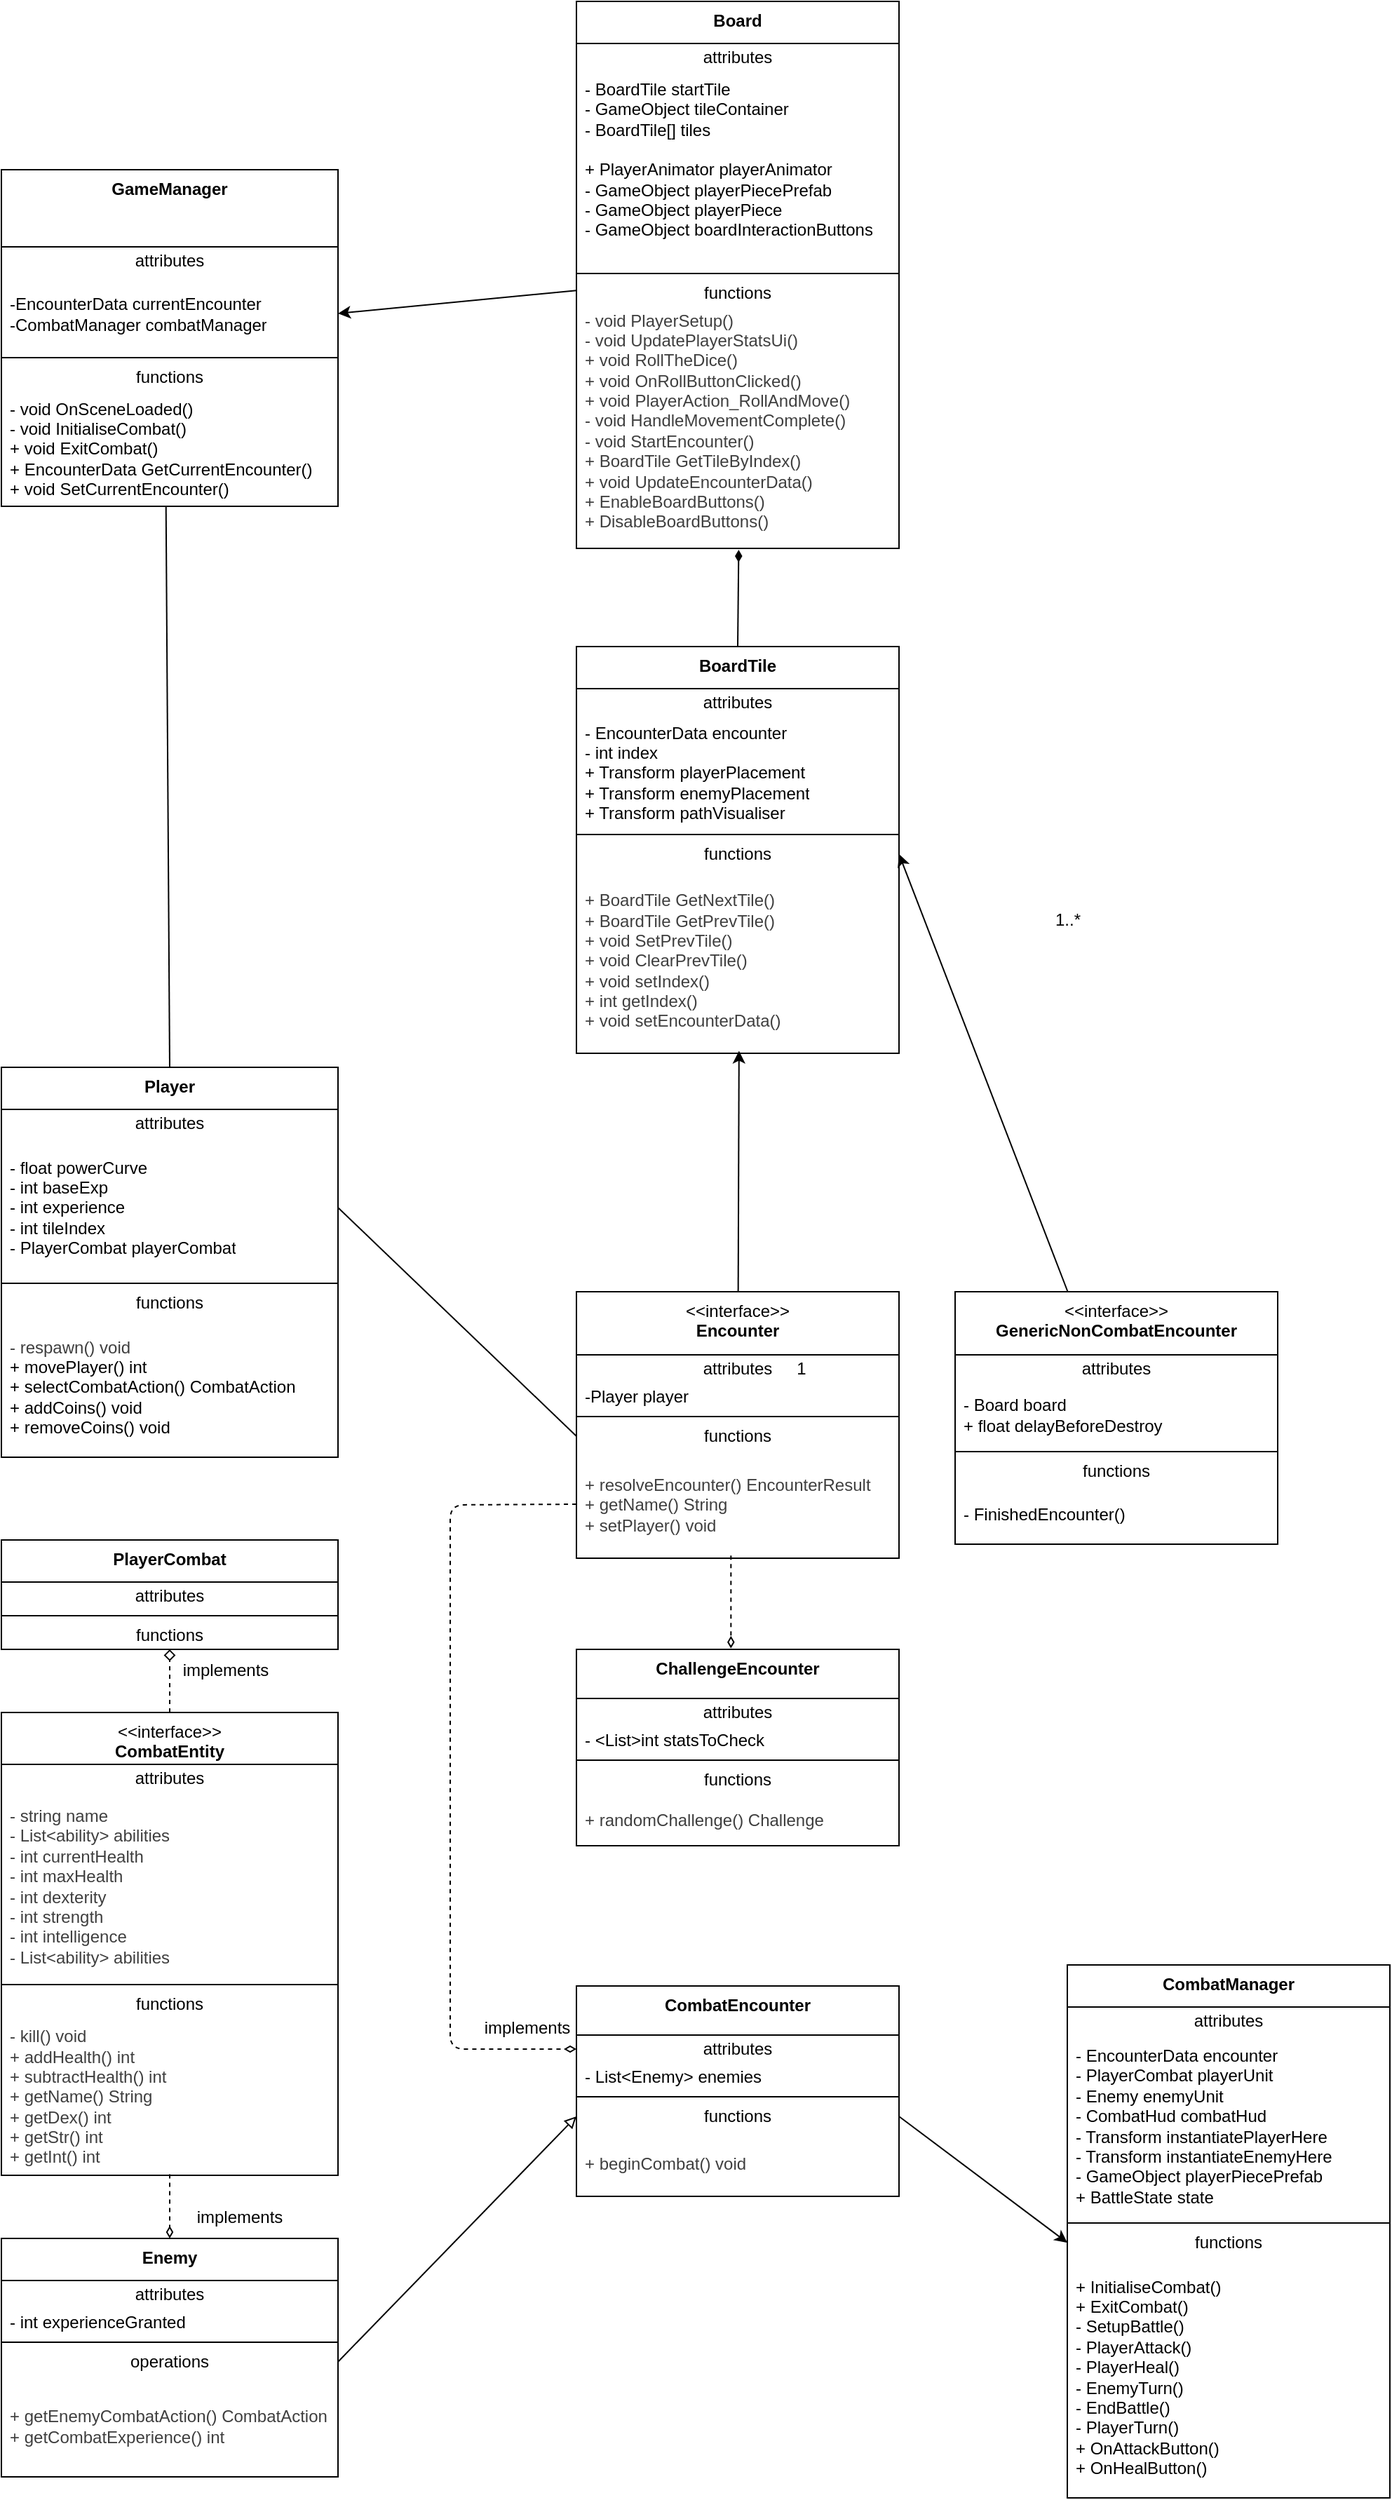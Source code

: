 <mxfile>
    <diagram id="9vZlj5ZIvsiJVY9Kg-dg" name="Page-1">
        <mxGraphModel dx="1845" dy="1974" grid="1" gridSize="10" guides="1" tooltips="1" connect="1" arrows="1" fold="1" page="1" pageScale="1" pageWidth="850" pageHeight="1100" math="0" shadow="0">
            <root>
                <mxCell id="0"/>
                <mxCell id="1" parent="0"/>
                <mxCell id="45" style="edgeStyle=none;html=1;entryX=0.489;entryY=1.003;entryDx=0;entryDy=0;endArrow=none;endFill=0;exitX=0.5;exitY=0;exitDx=0;exitDy=0;entryPerimeter=0;" parent="1" source="70" target="85" edge="1">
                    <mxGeometry relative="1" as="geometry"/>
                </mxCell>
                <mxCell id="32" style="edgeStyle=none;html=1;endArrow=diamondThin;endFill=1;exitX=0.5;exitY=0;exitDx=0;exitDy=0;entryX=0.503;entryY=1.006;entryDx=0;entryDy=0;entryPerimeter=0;" parent="1" target="142" edge="1" source="130">
                    <mxGeometry relative="1" as="geometry">
                        <mxPoint x="638" y="319" as="sourcePoint"/>
                        <mxPoint x="760" y="70" as="targetPoint"/>
                    </mxGeometry>
                </mxCell>
                <mxCell id="35" style="edgeStyle=none;html=1;entryX=0;entryY=0.5;entryDx=0;entryDy=0;dashed=1;endArrow=diamondThin;endFill=0;exitX=0;exitY=0.5;exitDx=0;exitDy=0;" parent="1" source="109" target="117" edge="1">
                    <mxGeometry relative="1" as="geometry">
                        <mxPoint x="735.09" y="719.01" as="sourcePoint"/>
                        <mxPoint x="721.25" y="1060" as="targetPoint"/>
                        <Array as="points">
                            <mxPoint x="430" y="692"/>
                            <mxPoint x="430" y="1080"/>
                        </Array>
                    </mxGeometry>
                </mxCell>
                <mxCell id="38" style="edgeStyle=none;html=1;entryX=0.479;entryY=-0.005;entryDx=0;entryDy=0;dashed=1;endArrow=diamondThin;endFill=0;exitX=0.479;exitY=0.976;exitDx=0;exitDy=0;entryPerimeter=0;exitPerimeter=0;" parent="1" source="109" target="110" edge="1">
                    <mxGeometry relative="1" as="geometry">
                        <mxPoint x="662.5" y="720" as="sourcePoint"/>
                        <mxPoint x="591.03" y="881.54" as="targetPoint"/>
                    </mxGeometry>
                </mxCell>
                <mxCell id="69" style="edgeStyle=none;html=1;entryX=0;entryY=0.5;entryDx=0;entryDy=0;exitX=1;exitY=0.5;exitDx=0;exitDy=0;" parent="1" source="120" target="128" edge="1">
                    <mxGeometry relative="1" as="geometry">
                        <mxPoint x="763.75" y="1115" as="sourcePoint"/>
                        <mxPoint x="830" y="1115" as="targetPoint"/>
                    </mxGeometry>
                </mxCell>
                <mxCell id="33" style="edgeStyle=none;html=1;dashed=1;endArrow=diamond;endFill=0;exitX=0.5;exitY=0;exitDx=0;exitDy=0;entryX=0.5;entryY=1;entryDx=0;entryDy=0;" parent="1" source="86" target="164" edge="1">
                    <mxGeometry relative="1" as="geometry">
                        <mxPoint x="232" y="780" as="targetPoint"/>
                    </mxGeometry>
                </mxCell>
                <mxCell id="34" style="edgeStyle=none;html=1;dashed=1;endArrow=diamondThin;endFill=0;exitX=0.5;exitY=0.993;exitDx=0;exitDy=0;exitPerimeter=0;entryX=0.5;entryY=0;entryDx=0;entryDy=0;" parent="1" source="93" target="94" edge="1">
                    <mxGeometry relative="1" as="geometry">
                        <mxPoint x="168.36" y="1280" as="targetPoint"/>
                    </mxGeometry>
                </mxCell>
                <mxCell id="36" style="edgeStyle=none;html=1;entryX=0;entryY=0.5;entryDx=0;entryDy=0;endArrow=block;endFill=0;exitX=1;exitY=0.5;exitDx=0;exitDy=0;" parent="1" source="100" target="120" edge="1">
                    <mxGeometry relative="1" as="geometry">
                        <mxPoint x="235" y="1282.12" as="sourcePoint"/>
                        <mxPoint x="593.75" y="1115" as="targetPoint"/>
                    </mxGeometry>
                </mxCell>
                <mxCell id="46" value="" style="endArrow=none;html=1;exitX=1;exitY=0.5;exitDx=0;exitDy=0;entryX=0;entryY=0.5;entryDx=0;entryDy=0;" parent="1" source="72" target="108" edge="1">
                    <mxGeometry width="50" height="50" relative="1" as="geometry">
                        <mxPoint x="540" y="670" as="sourcePoint"/>
                        <mxPoint x="620" y="670" as="targetPoint"/>
                    </mxGeometry>
                </mxCell>
                <mxCell id="48" value="implements" style="text;html=1;align=center;verticalAlign=middle;whiteSpace=wrap;rounded=0;" parent="1" vertex="1">
                    <mxGeometry x="600" y="800" width="60" height="30" as="geometry"/>
                </mxCell>
                <mxCell id="49" value="implements" style="text;html=1;align=center;verticalAlign=middle;whiteSpace=wrap;rounded=0;" parent="1" vertex="1">
                    <mxGeometry x="455" y="1050" width="60" height="30" as="geometry"/>
                </mxCell>
                <mxCell id="51" value="implements" style="text;html=1;align=center;verticalAlign=middle;whiteSpace=wrap;rounded=0;" parent="1" vertex="1">
                    <mxGeometry x="240" y="795" width="60" height="30" as="geometry"/>
                </mxCell>
                <mxCell id="54" value="1..*" style="text;html=1;align=center;verticalAlign=middle;resizable=0;points=[];autosize=1;strokeColor=none;fillColor=none;" parent="1" vertex="1">
                    <mxGeometry x="850" y="260" width="40" height="30" as="geometry"/>
                </mxCell>
                <mxCell id="57" value="1" style="text;html=1;align=center;verticalAlign=middle;resizable=0;points=[];autosize=1;strokeColor=none;fillColor=none;" parent="1" vertex="1">
                    <mxGeometry x="665" y="580" width="30" height="30" as="geometry"/>
                </mxCell>
                <mxCell id="70" value="&lt;b&gt;Player&lt;/b&gt;" style="swimlane;fontStyle=0;align=center;verticalAlign=top;childLayout=stackLayout;horizontal=1;startSize=30;horizontalStack=0;resizeParent=1;resizeParentMax=0;resizeLast=0;collapsible=0;marginBottom=0;html=1;whiteSpace=wrap;" parent="1" vertex="1">
                    <mxGeometry x="110" y="380" width="240" height="278" as="geometry"/>
                </mxCell>
                <mxCell id="71" value="attributes" style="text;html=1;strokeColor=none;fillColor=none;align=center;verticalAlign=middle;spacingLeft=4;spacingRight=4;overflow=hidden;rotatable=0;points=[[0,0.5],[1,0.5]];portConstraint=eastwest;whiteSpace=wrap;" parent="70" vertex="1">
                    <mxGeometry y="30" width="240" height="20" as="geometry"/>
                </mxCell>
                <mxCell id="72" value="&lt;div&gt;&lt;span style=&quot;background-color: transparent;&quot;&gt;- float powerCurve&lt;/span&gt;&lt;/div&gt;&lt;div&gt;- int baseExp&lt;/div&gt;&lt;div&gt;&lt;span style=&quot;background-color: transparent;&quot;&gt;- int experience&lt;/span&gt;&lt;/div&gt;&lt;div&gt;&lt;span style=&quot;background-color: transparent;&quot;&gt;- int tileIndex&lt;/span&gt;&lt;/div&gt;&lt;div&gt;- PlayerCombat playerCombat&lt;/div&gt;" style="text;html=1;strokeColor=none;fillColor=none;align=left;verticalAlign=middle;spacingLeft=4;spacingRight=4;overflow=hidden;rotatable=0;points=[[0,0.5],[1,0.5]];portConstraint=eastwest;whiteSpace=wrap;" parent="70" vertex="1">
                    <mxGeometry y="50" width="240" height="100" as="geometry"/>
                </mxCell>
                <mxCell id="75" value="" style="line;strokeWidth=1;fillColor=none;align=left;verticalAlign=middle;spacingTop=-1;spacingLeft=3;spacingRight=3;rotatable=0;labelPosition=right;points=[];portConstraint=eastwest;" parent="70" vertex="1">
                    <mxGeometry y="150" width="240" height="8" as="geometry"/>
                </mxCell>
                <mxCell id="76" value="functions" style="text;html=1;strokeColor=none;fillColor=none;align=center;verticalAlign=middle;spacingLeft=4;spacingRight=4;overflow=hidden;rotatable=0;points=[[0,0.5],[1,0.5]];portConstraint=eastwest;whiteSpace=wrap;" parent="70" vertex="1">
                    <mxGeometry y="158" width="240" height="20" as="geometry"/>
                </mxCell>
                <mxCell id="77" value="&lt;div&gt;&lt;span style=&quot;color: rgb(63, 63, 63);&quot;&gt;- respawn() void&lt;/span&gt;&lt;/div&gt;&lt;div&gt;&lt;span style=&quot;background-color: transparent;&quot;&gt;+ movePlayer() int&lt;/span&gt;&lt;/div&gt;&lt;div&gt;&lt;span style=&quot;background-color: transparent;&quot;&gt;+ selectCombatAction() CombatAction&lt;/span&gt;&lt;/div&gt;&lt;div&gt;+ addCoins() void&lt;/div&gt;&lt;div&gt;+ removeCoins() void&lt;/div&gt;" style="text;html=1;strokeColor=none;fillColor=none;align=left;verticalAlign=middle;spacingLeft=4;spacingRight=4;overflow=hidden;rotatable=0;points=[[0,0.5],[1,0.5]];portConstraint=eastwest;whiteSpace=wrap;" parent="70" vertex="1">
                    <mxGeometry y="178" width="240" height="100" as="geometry"/>
                </mxCell>
                <mxCell id="78" value="&lt;div&gt;&lt;b&gt;GameManager&lt;/b&gt;&lt;/div&gt;" style="swimlane;fontStyle=0;align=center;verticalAlign=top;childLayout=stackLayout;horizontal=1;startSize=55;horizontalStack=0;resizeParent=1;resizeParentMax=0;resizeLast=0;collapsible=0;marginBottom=0;html=1;whiteSpace=wrap;" parent="1" vertex="1">
                    <mxGeometry x="110" y="-260" width="240" height="240" as="geometry"/>
                </mxCell>
                <mxCell id="79" value="attributes" style="text;html=1;strokeColor=none;fillColor=none;align=center;verticalAlign=middle;spacingLeft=4;spacingRight=4;overflow=hidden;rotatable=0;points=[[0,0.5],[1,0.5]];portConstraint=eastwest;whiteSpace=wrap;" parent="78" vertex="1">
                    <mxGeometry y="55" width="240" height="20" as="geometry"/>
                </mxCell>
                <mxCell id="80" value="&lt;div&gt;&lt;span style=&quot;background-color: transparent;&quot;&gt;-EncounterData currentEncounter&lt;/span&gt;&lt;/div&gt;&lt;div&gt;-CombatManager combatManager&lt;/div&gt;" style="text;html=1;strokeColor=none;fillColor=none;align=left;verticalAlign=middle;spacingLeft=4;spacingRight=4;overflow=hidden;rotatable=0;points=[[0,0.5],[1,0.5]];portConstraint=eastwest;whiteSpace=wrap;" parent="78" vertex="1">
                    <mxGeometry y="75" width="240" height="55" as="geometry"/>
                </mxCell>
                <mxCell id="83" value="" style="line;strokeWidth=1;fillColor=none;align=left;verticalAlign=middle;spacingTop=-1;spacingLeft=3;spacingRight=3;rotatable=0;labelPosition=right;points=[];portConstraint=eastwest;" parent="78" vertex="1">
                    <mxGeometry y="130" width="240" height="8" as="geometry"/>
                </mxCell>
                <mxCell id="84" value="functions" style="text;html=1;strokeColor=none;fillColor=none;align=center;verticalAlign=middle;spacingLeft=4;spacingRight=4;overflow=hidden;rotatable=0;points=[[0,0.5],[1,0.5]];portConstraint=eastwest;whiteSpace=wrap;" parent="78" vertex="1">
                    <mxGeometry y="138" width="240" height="20" as="geometry"/>
                </mxCell>
                <mxCell id="85" value="&lt;div&gt;- void OnSceneLoaded()&lt;/div&gt;&lt;div&gt;- void InitialiseCombat()&lt;/div&gt;&lt;div&gt;+ void ExitCombat()&lt;/div&gt;&lt;div&gt;+ EncounterData GetCurrentEncounter()&lt;/div&gt;&lt;div&gt;+ void SetCurrentEncounter()&lt;/div&gt;" style="text;html=1;strokeColor=none;fillColor=none;align=left;verticalAlign=middle;spacingLeft=4;spacingRight=4;overflow=hidden;rotatable=0;points=[[0,0.5],[1,0.5]];portConstraint=eastwest;whiteSpace=wrap;" parent="78" vertex="1">
                    <mxGeometry y="158" width="240" height="82" as="geometry"/>
                </mxCell>
                <mxCell id="86" value="&amp;lt;&amp;lt;interface&amp;gt;&amp;gt;&lt;br&gt;&lt;b&gt;CombatEntity&lt;/b&gt;" style="swimlane;fontStyle=0;align=center;verticalAlign=top;childLayout=stackLayout;horizontal=1;startSize=37;horizontalStack=0;resizeParent=1;resizeParentMax=0;resizeLast=0;collapsible=0;marginBottom=0;html=1;whiteSpace=wrap;" parent="1" vertex="1">
                    <mxGeometry x="110" y="840" width="240" height="330" as="geometry"/>
                </mxCell>
                <mxCell id="87" value="attributes" style="text;html=1;strokeColor=none;fillColor=none;align=center;verticalAlign=middle;spacingLeft=4;spacingRight=4;overflow=hidden;rotatable=0;points=[[0,0.5],[1,0.5]];portConstraint=eastwest;whiteSpace=wrap;" parent="86" vertex="1">
                    <mxGeometry y="37" width="240" height="20" as="geometry"/>
                </mxCell>
                <mxCell id="88" value="&lt;div style=&quot;color: rgb(63, 63, 63);&quot;&gt;&lt;font&gt;- string name&lt;/font&gt;&lt;/div&gt;&lt;div style=&quot;color: rgb(63, 63, 63);&quot;&gt;&lt;font&gt;- List&amp;lt;ability&amp;gt; abilities&lt;/font&gt;&lt;/div&gt;&lt;div style=&quot;color: rgb(63, 63, 63);&quot;&gt;&lt;div&gt;- int currentHealth&lt;/div&gt;&lt;div&gt;- int maxHealth&lt;/div&gt;&lt;div&gt;&lt;div&gt;- int dexterity&lt;/div&gt;&lt;div&gt;- int strength&lt;/div&gt;&lt;div&gt;- int intelligence&lt;/div&gt;&lt;/div&gt;&lt;div&gt;- List&amp;lt;ability&amp;gt; abilities&lt;/div&gt;&lt;/div&gt;" style="text;html=1;strokeColor=none;fillColor=none;align=left;verticalAlign=middle;spacingLeft=4;spacingRight=4;overflow=hidden;rotatable=0;points=[[0,0.5],[1,0.5]];portConstraint=eastwest;whiteSpace=wrap;" parent="86" vertex="1">
                    <mxGeometry y="57" width="240" height="133" as="geometry"/>
                </mxCell>
                <mxCell id="91" value="" style="line;strokeWidth=1;fillColor=none;align=left;verticalAlign=middle;spacingTop=-1;spacingLeft=3;spacingRight=3;rotatable=0;labelPosition=right;points=[];portConstraint=eastwest;" parent="86" vertex="1">
                    <mxGeometry y="190" width="240" height="8" as="geometry"/>
                </mxCell>
                <mxCell id="92" value="functions" style="text;html=1;strokeColor=none;fillColor=none;align=center;verticalAlign=middle;spacingLeft=4;spacingRight=4;overflow=hidden;rotatable=0;points=[[0,0.5],[1,0.5]];portConstraint=eastwest;whiteSpace=wrap;" parent="86" vertex="1">
                    <mxGeometry y="198" width="240" height="20" as="geometry"/>
                </mxCell>
                <mxCell id="93" value="&lt;div style=&quot;color: rgb(63, 63, 63);&quot;&gt;&lt;div style=&quot;color: rgb(63, 63, 63);&quot;&gt;&lt;span style=&quot;background-color: transparent;&quot;&gt;- kill() void&lt;/span&gt;&lt;/div&gt;&lt;/div&gt;&lt;div style=&quot;color: rgb(63, 63, 63);&quot;&gt;+ addHealth() int&lt;/div&gt;&lt;div style=&quot;color: rgb(63, 63, 63);&quot;&gt;&lt;span style=&quot;background-color: transparent;&quot;&gt;+ subtractHealth() int&lt;/span&gt;&lt;/div&gt;&lt;div style=&quot;color: rgb(63, 63, 63);&quot;&gt;&lt;span style=&quot;background-color: transparent;&quot;&gt;+ getName() String&lt;/span&gt;&lt;/div&gt;&lt;div style=&quot;color: rgb(63, 63, 63);&quot;&gt;&lt;span style=&quot;background-color: transparent;&quot;&gt;+ getDex() int&lt;/span&gt;&lt;/div&gt;&lt;div style=&quot;color: rgb(63, 63, 63);&quot;&gt;&lt;span style=&quot;background-color: transparent;&quot;&gt;+ getStr() int&lt;/span&gt;&lt;/div&gt;&lt;div style=&quot;color: rgb(63, 63, 63);&quot;&gt;&lt;span style=&quot;background-color: transparent;&quot;&gt;+ getInt() int&lt;/span&gt;&lt;/div&gt;" style="text;html=1;strokeColor=none;fillColor=none;align=left;verticalAlign=middle;spacingLeft=4;spacingRight=4;overflow=hidden;rotatable=0;points=[[0,0.5],[1,0.5]];portConstraint=eastwest;whiteSpace=wrap;" parent="86" vertex="1">
                    <mxGeometry y="218" width="240" height="112" as="geometry"/>
                </mxCell>
                <mxCell id="94" value="&lt;b&gt;Enemy&lt;/b&gt;" style="swimlane;fontStyle=0;align=center;verticalAlign=top;childLayout=stackLayout;horizontal=1;startSize=30;horizontalStack=0;resizeParent=1;resizeParentMax=0;resizeLast=0;collapsible=0;marginBottom=0;html=1;whiteSpace=wrap;" parent="1" vertex="1">
                    <mxGeometry x="110" y="1215" width="240" height="170" as="geometry"/>
                </mxCell>
                <mxCell id="95" value="attributes" style="text;html=1;strokeColor=none;fillColor=none;align=center;verticalAlign=middle;spacingLeft=4;spacingRight=4;overflow=hidden;rotatable=0;points=[[0,0.5],[1,0.5]];portConstraint=eastwest;whiteSpace=wrap;" parent="94" vertex="1">
                    <mxGeometry y="30" width="240" height="20" as="geometry"/>
                </mxCell>
                <mxCell id="96" value="- int experienceGranted" style="text;html=1;strokeColor=none;fillColor=none;align=left;verticalAlign=middle;spacingLeft=4;spacingRight=4;overflow=hidden;rotatable=0;points=[[0,0.5],[1,0.5]];portConstraint=eastwest;whiteSpace=wrap;" parent="94" vertex="1">
                    <mxGeometry y="50" width="240" height="20" as="geometry"/>
                </mxCell>
                <mxCell id="99" value="" style="line;strokeWidth=1;fillColor=none;align=left;verticalAlign=middle;spacingTop=-1;spacingLeft=3;spacingRight=3;rotatable=0;labelPosition=right;points=[];portConstraint=eastwest;" parent="94" vertex="1">
                    <mxGeometry y="70" width="240" height="8" as="geometry"/>
                </mxCell>
                <mxCell id="100" value="operations" style="text;html=1;strokeColor=none;fillColor=none;align=center;verticalAlign=middle;spacingLeft=4;spacingRight=4;overflow=hidden;rotatable=0;points=[[0,0.5],[1,0.5]];portConstraint=eastwest;whiteSpace=wrap;" parent="94" vertex="1">
                    <mxGeometry y="78" width="240" height="20" as="geometry"/>
                </mxCell>
                <mxCell id="101" value="&lt;span style=&quot;color: rgb(63, 63, 63);&quot;&gt;+ getEnemyCombatAction() CombatAction&lt;/span&gt;&lt;div&gt;&lt;span style=&quot;color: rgb(63, 63, 63);&quot;&gt;+ getCombatExperience() int&lt;/span&gt;&lt;/div&gt;" style="text;html=1;strokeColor=none;fillColor=none;align=left;verticalAlign=middle;spacingLeft=4;spacingRight=4;overflow=hidden;rotatable=0;points=[[0,0.5],[1,0.5]];portConstraint=eastwest;whiteSpace=wrap;" parent="94" vertex="1">
                    <mxGeometry y="98" width="240" height="72" as="geometry"/>
                </mxCell>
                <mxCell id="102" value="&amp;lt;&amp;lt;interface&amp;gt;&amp;gt;&lt;br&gt;&lt;b&gt;Encounter&lt;/b&gt;" style="swimlane;fontStyle=0;align=center;verticalAlign=top;childLayout=stackLayout;horizontal=1;startSize=45;horizontalStack=0;resizeParent=1;resizeParentMax=0;resizeLast=0;collapsible=0;marginBottom=0;html=1;whiteSpace=wrap;" parent="1" vertex="1">
                    <mxGeometry x="520" y="540" width="230" height="190" as="geometry"/>
                </mxCell>
                <mxCell id="103" value="attributes" style="text;html=1;strokeColor=none;fillColor=none;align=center;verticalAlign=middle;spacingLeft=4;spacingRight=4;overflow=hidden;rotatable=0;points=[[0,0.5],[1,0.5]];portConstraint=eastwest;whiteSpace=wrap;" parent="102" vertex="1">
                    <mxGeometry y="45" width="230" height="20" as="geometry"/>
                </mxCell>
                <mxCell id="104" value="&lt;font&gt;-Player player&lt;br&gt;&lt;/font&gt;&lt;div&gt;&lt;font&gt;&lt;br&gt;&lt;/font&gt;&lt;/div&gt;" style="text;html=1;strokeColor=none;fillColor=none;align=left;verticalAlign=middle;spacingLeft=4;spacingRight=4;overflow=hidden;rotatable=0;points=[[0,0.5],[1,0.5]];portConstraint=eastwest;whiteSpace=wrap;" parent="102" vertex="1">
                    <mxGeometry y="65" width="230" height="20" as="geometry"/>
                </mxCell>
                <mxCell id="107" value="" style="line;strokeWidth=1;fillColor=none;align=left;verticalAlign=middle;spacingTop=-1;spacingLeft=3;spacingRight=3;rotatable=0;labelPosition=right;points=[];portConstraint=eastwest;" parent="102" vertex="1">
                    <mxGeometry y="85" width="230" height="8" as="geometry"/>
                </mxCell>
                <mxCell id="108" value="functions" style="text;html=1;strokeColor=none;fillColor=none;align=center;verticalAlign=middle;spacingLeft=4;spacingRight=4;overflow=hidden;rotatable=0;points=[[0,0.5],[1,0.5]];portConstraint=eastwest;whiteSpace=wrap;" parent="102" vertex="1">
                    <mxGeometry y="93" width="230" height="20" as="geometry"/>
                </mxCell>
                <mxCell id="109" value="&lt;div style=&quot;color: rgb(63, 63, 63);&quot;&gt;+ resolveEncounter()&amp;nbsp;&lt;span style=&quot;color: rgb(63, 63, 63); background-color: transparent;&quot;&gt;EncounterResult&lt;/span&gt;&lt;/div&gt;&lt;div style=&quot;color: rgb(63, 63, 63);&quot;&gt;+ getName() String&lt;/div&gt;&lt;div style=&quot;color: rgb(63, 63, 63);&quot;&gt;+ setPlayer() void&lt;/div&gt;" style="text;html=1;strokeColor=none;fillColor=none;align=left;verticalAlign=middle;spacingLeft=4;spacingRight=4;overflow=hidden;rotatable=0;points=[[0,0.5],[1,0.5]];portConstraint=eastwest;whiteSpace=wrap;" parent="102" vertex="1">
                    <mxGeometry y="113" width="230" height="77" as="geometry"/>
                </mxCell>
                <mxCell id="110" value="&lt;b&gt;ChallengeEncounter&lt;/b&gt;" style="swimlane;fontStyle=0;align=center;verticalAlign=top;childLayout=stackLayout;horizontal=1;startSize=35;horizontalStack=0;resizeParent=1;resizeParentMax=0;resizeLast=0;collapsible=0;marginBottom=0;html=1;whiteSpace=wrap;" parent="1" vertex="1">
                    <mxGeometry x="520" y="795" width="230" height="140" as="geometry"/>
                </mxCell>
                <mxCell id="111" value="attributes" style="text;html=1;strokeColor=none;fillColor=none;align=center;verticalAlign=middle;spacingLeft=4;spacingRight=4;overflow=hidden;rotatable=0;points=[[0,0.5],[1,0.5]];portConstraint=eastwest;whiteSpace=wrap;" parent="110" vertex="1">
                    <mxGeometry y="35" width="230" height="20" as="geometry"/>
                </mxCell>
                <mxCell id="112" value="&lt;div&gt;&lt;font&gt;- &amp;lt;List&amp;gt;int statsToCheck&lt;/font&gt;&lt;/div&gt;" style="text;html=1;strokeColor=none;fillColor=none;align=left;verticalAlign=middle;spacingLeft=4;spacingRight=4;overflow=hidden;rotatable=0;points=[[0,0.5],[1,0.5]];portConstraint=eastwest;whiteSpace=wrap;" parent="110" vertex="1">
                    <mxGeometry y="55" width="230" height="20" as="geometry"/>
                </mxCell>
                <mxCell id="113" value="" style="line;strokeWidth=1;fillColor=none;align=left;verticalAlign=middle;spacingTop=-1;spacingLeft=3;spacingRight=3;rotatable=0;labelPosition=right;points=[];portConstraint=eastwest;" parent="110" vertex="1">
                    <mxGeometry y="75" width="230" height="8" as="geometry"/>
                </mxCell>
                <mxCell id="114" value="functions" style="text;html=1;strokeColor=none;fillColor=none;align=center;verticalAlign=middle;spacingLeft=4;spacingRight=4;overflow=hidden;rotatable=0;points=[[0,0.5],[1,0.5]];portConstraint=eastwest;whiteSpace=wrap;" parent="110" vertex="1">
                    <mxGeometry y="83" width="230" height="20" as="geometry"/>
                </mxCell>
                <mxCell id="115" value="&lt;div style=&quot;color: rgb(63, 63, 63);&quot;&gt;&lt;div&gt;&lt;span style=&quot;background-color: transparent;&quot;&gt;+ randomChallenge() Challenge&lt;/span&gt;&lt;/div&gt;&lt;/div&gt;" style="text;html=1;strokeColor=none;fillColor=none;align=left;verticalAlign=middle;spacingLeft=4;spacingRight=4;overflow=hidden;rotatable=0;points=[[0,0.5],[1,0.5]];portConstraint=eastwest;whiteSpace=wrap;" parent="110" vertex="1">
                    <mxGeometry y="103" width="230" height="37" as="geometry"/>
                </mxCell>
                <mxCell id="116" value="&lt;span style=&quot;color: rgb(0, 0, 0); text-align: left;&quot;&gt;&lt;b&gt;CombatEncounter&lt;/b&gt;&lt;/span&gt;&lt;div&gt;&lt;span style=&quot;color: rgb(0, 0, 0); text-align: left;&quot;&gt;&lt;br&gt;&lt;/span&gt;&lt;/div&gt;" style="swimlane;fontStyle=0;align=center;verticalAlign=top;childLayout=stackLayout;horizontal=1;startSize=35;horizontalStack=0;resizeParent=1;resizeParentMax=0;resizeLast=0;collapsible=0;marginBottom=0;html=1;whiteSpace=wrap;" parent="1" vertex="1">
                    <mxGeometry x="520" y="1035" width="230" height="150" as="geometry"/>
                </mxCell>
                <mxCell id="117" value="attributes" style="text;html=1;strokeColor=none;fillColor=none;align=center;verticalAlign=middle;spacingLeft=4;spacingRight=4;overflow=hidden;rotatable=0;points=[[0,0.5],[1,0.5]];portConstraint=eastwest;whiteSpace=wrap;" parent="116" vertex="1">
                    <mxGeometry y="35" width="230" height="20" as="geometry"/>
                </mxCell>
                <mxCell id="118" value="&lt;font&gt;- List&amp;lt;Enemy&amp;gt;&amp;nbsp;&lt;span style=&quot;color: rgb(0, 0, 0);&quot;&gt;enemies&amp;nbsp;&lt;/span&gt;&lt;/font&gt;" style="text;html=1;strokeColor=none;fillColor=none;align=left;verticalAlign=middle;spacingLeft=4;spacingRight=4;overflow=hidden;rotatable=0;points=[[0,0.5],[1,0.5]];portConstraint=eastwest;whiteSpace=wrap;" parent="116" vertex="1">
                    <mxGeometry y="55" width="230" height="20" as="geometry"/>
                </mxCell>
                <mxCell id="119" value="" style="line;strokeWidth=1;fillColor=none;align=left;verticalAlign=middle;spacingTop=-1;spacingLeft=3;spacingRight=3;rotatable=0;labelPosition=right;points=[];portConstraint=eastwest;" parent="116" vertex="1">
                    <mxGeometry y="75" width="230" height="8" as="geometry"/>
                </mxCell>
                <mxCell id="120" value="functions" style="text;html=1;strokeColor=none;fillColor=none;align=center;verticalAlign=middle;spacingLeft=4;spacingRight=4;overflow=hidden;rotatable=0;points=[[0,0.5],[1,0.5]];portConstraint=eastwest;whiteSpace=wrap;" parent="116" vertex="1">
                    <mxGeometry y="83" width="230" height="20" as="geometry"/>
                </mxCell>
                <mxCell id="121" value="&lt;div style=&quot;color: rgb(63, 63, 63);&quot;&gt;&lt;span style=&quot;color: rgb(63, 63, 63);&quot;&gt;+ beginCombat() void&lt;/span&gt;&lt;/div&gt;" style="text;html=1;strokeColor=none;fillColor=none;align=left;verticalAlign=middle;spacingLeft=4;spacingRight=4;overflow=hidden;rotatable=0;points=[[0,0.5],[1,0.5]];portConstraint=eastwest;whiteSpace=wrap;" parent="116" vertex="1">
                    <mxGeometry y="103" width="230" height="47" as="geometry"/>
                </mxCell>
                <mxCell id="122" value="&lt;b&gt;CombatManager&lt;/b&gt;&lt;div&gt;&lt;b&gt;&lt;br&gt;&lt;/b&gt;&lt;/div&gt;" style="swimlane;fontStyle=0;align=center;verticalAlign=top;childLayout=stackLayout;horizontal=1;startSize=30;horizontalStack=0;resizeParent=1;resizeParentMax=0;resizeLast=0;collapsible=0;marginBottom=0;html=1;whiteSpace=wrap;" parent="1" vertex="1">
                    <mxGeometry x="870" y="1020" width="230" height="380" as="geometry"/>
                </mxCell>
                <mxCell id="123" value="attributes" style="text;html=1;strokeColor=none;fillColor=none;align=center;verticalAlign=middle;spacingLeft=4;spacingRight=4;overflow=hidden;rotatable=0;points=[[0,0.5],[1,0.5]];portConstraint=eastwest;whiteSpace=wrap;" parent="122" vertex="1">
                    <mxGeometry y="30" width="230" height="20" as="geometry"/>
                </mxCell>
                <mxCell id="124" value="&lt;div&gt;&lt;span style=&quot;background-color: transparent;&quot;&gt;- EncounterData encounter&lt;/span&gt;&lt;/div&gt;&lt;div&gt;&lt;span style=&quot;background-color: transparent;&quot;&gt;- PlayerCombat playerUnit&lt;/span&gt;&lt;/div&gt;- Enemy enemyUnit&lt;div&gt;- CombatHud combatHud&lt;/div&gt;&lt;div&gt;- Transform instantiatePlayerHere&lt;/div&gt;&lt;div&gt;- Transform instantiateEnemyHere&lt;/div&gt;&lt;div&gt;- GameObject playerPiecePrefab&lt;/div&gt;&lt;div&gt;+ BattleState state&lt;/div&gt;" style="text;html=1;strokeColor=none;fillColor=none;align=left;verticalAlign=middle;spacingLeft=4;spacingRight=4;overflow=hidden;rotatable=0;points=[[0,0.5],[1,0.5]];portConstraint=eastwest;whiteSpace=wrap;" parent="122" vertex="1">
                    <mxGeometry y="50" width="230" height="130" as="geometry"/>
                </mxCell>
                <mxCell id="127" value="" style="line;strokeWidth=1;fillColor=none;align=left;verticalAlign=middle;spacingTop=-1;spacingLeft=3;spacingRight=3;rotatable=0;labelPosition=right;points=[];portConstraint=eastwest;" parent="122" vertex="1">
                    <mxGeometry y="180" width="230" height="8" as="geometry"/>
                </mxCell>
                <mxCell id="128" value="functions" style="text;html=1;strokeColor=none;fillColor=none;align=center;verticalAlign=middle;spacingLeft=4;spacingRight=4;overflow=hidden;rotatable=0;points=[[0,0.5],[1,0.5]];portConstraint=eastwest;whiteSpace=wrap;" parent="122" vertex="1">
                    <mxGeometry y="188" width="230" height="20" as="geometry"/>
                </mxCell>
                <mxCell id="129" value="&lt;div&gt;&lt;div&gt;+ InitialiseCombat()&lt;/div&gt;&lt;/div&gt;&lt;div&gt;+ ExitCombat()&lt;/div&gt;&lt;div&gt;- SetupBattle()&lt;/div&gt;&lt;div&gt;- PlayerAttack()&lt;/div&gt;&lt;div&gt;- PlayerHeal()&lt;/div&gt;&lt;div&gt;- EnemyTurn()&lt;/div&gt;&lt;div&gt;- EndBattle()&lt;/div&gt;&lt;div&gt;- PlayerTurn()&lt;/div&gt;&lt;div&gt;+ OnAttackButton()&lt;/div&gt;&lt;div&gt;+ OnHealButton()&lt;/div&gt;" style="text;html=1;strokeColor=none;fillColor=none;align=left;verticalAlign=middle;spacingLeft=4;spacingRight=4;overflow=hidden;rotatable=0;points=[[0,0.5],[1,0.5]];portConstraint=eastwest;whiteSpace=wrap;" parent="122" vertex="1">
                    <mxGeometry y="208" width="230" height="172" as="geometry"/>
                </mxCell>
                <mxCell id="130" value="&lt;b&gt;BoardTile&lt;/b&gt;" style="swimlane;fontStyle=0;align=center;verticalAlign=top;childLayout=stackLayout;horizontal=1;startSize=30;horizontalStack=0;resizeParent=1;resizeParentMax=0;resizeLast=0;collapsible=0;marginBottom=0;html=1;whiteSpace=wrap;" parent="1" vertex="1">
                    <mxGeometry x="520" y="80" width="230" height="290" as="geometry"/>
                </mxCell>
                <mxCell id="131" value="attributes" style="text;html=1;strokeColor=none;fillColor=none;align=center;verticalAlign=middle;spacingLeft=4;spacingRight=4;overflow=hidden;rotatable=0;points=[[0,0.5],[1,0.5]];portConstraint=eastwest;whiteSpace=wrap;" parent="130" vertex="1">
                    <mxGeometry y="30" width="230" height="20" as="geometry"/>
                </mxCell>
                <mxCell id="132" value="- EncounterData encounter&lt;div&gt;- int index&lt;/div&gt;&lt;div&gt;+ Transform playerPlacement&lt;/div&gt;&lt;div&gt;+ Transform enemyPlacement&lt;/div&gt;&lt;div&gt;+ Transform pathVisualiser&lt;/div&gt;" style="text;html=1;strokeColor=none;fillColor=none;align=left;verticalAlign=middle;spacingLeft=4;spacingRight=4;overflow=hidden;rotatable=0;points=[[0,0.5],[1,0.5]];portConstraint=eastwest;whiteSpace=wrap;" parent="130" vertex="1">
                    <mxGeometry y="50" width="230" height="80" as="geometry"/>
                </mxCell>
                <mxCell id="133" value="" style="line;strokeWidth=1;fillColor=none;align=left;verticalAlign=middle;spacingTop=-1;spacingLeft=3;spacingRight=3;rotatable=0;labelPosition=right;points=[];portConstraint=eastwest;" parent="130" vertex="1">
                    <mxGeometry y="130" width="230" height="8" as="geometry"/>
                </mxCell>
                <mxCell id="134" value="functions" style="text;html=1;strokeColor=none;fillColor=none;align=center;verticalAlign=middle;spacingLeft=4;spacingRight=4;overflow=hidden;rotatable=0;points=[[0,0.5],[1,0.5]];portConstraint=eastwest;whiteSpace=wrap;" parent="130" vertex="1">
                    <mxGeometry y="138" width="230" height="20" as="geometry"/>
                </mxCell>
                <mxCell id="135" value="&lt;div style=&quot;color: rgb(63, 63, 63);&quot;&gt;&lt;div&gt;+ BoardTile GetNextTile()&lt;/div&gt;&lt;div&gt;+ BoardTile GetPrevTile()&lt;/div&gt;&lt;div&gt;+ void SetPrevTile()&lt;/div&gt;&lt;div&gt;+ void ClearPrevTile()&lt;/div&gt;&lt;div&gt;+ void setIndex()&lt;/div&gt;&lt;div&gt;+ int getIndex()&lt;/div&gt;&lt;div&gt;+ void setEncounterData()&lt;/div&gt;&lt;/div&gt;" style="text;html=1;strokeColor=none;fillColor=none;align=left;verticalAlign=middle;spacingLeft=4;spacingRight=4;overflow=hidden;rotatable=0;points=[[0,0.5],[1,0.5]];portConstraint=eastwest;whiteSpace=wrap;" parent="130" vertex="1">
                    <mxGeometry y="158" width="230" height="132" as="geometry"/>
                </mxCell>
                <mxCell id="136" style="edgeStyle=none;html=1;entryX=0.504;entryY=0.987;entryDx=0;entryDy=0;entryPerimeter=0;" parent="1" source="102" target="135" edge="1">
                    <mxGeometry relative="1" as="geometry"/>
                </mxCell>
                <mxCell id="162" style="edgeStyle=none;html=1;entryX=1;entryY=0.5;entryDx=0;entryDy=0;" parent="1" source="137" target="80" edge="1">
                    <mxGeometry relative="1" as="geometry"/>
                </mxCell>
                <mxCell id="137" value="&lt;b&gt;Board&lt;/b&gt;" style="swimlane;fontStyle=0;align=center;verticalAlign=top;childLayout=stackLayout;horizontal=1;startSize=30;horizontalStack=0;resizeParent=1;resizeParentMax=0;resizeLast=0;collapsible=0;marginBottom=0;html=1;whiteSpace=wrap;" parent="1" vertex="1">
                    <mxGeometry x="520" y="-380" width="230" height="390" as="geometry"/>
                </mxCell>
                <mxCell id="138" value="attributes" style="text;html=1;strokeColor=none;fillColor=none;align=center;verticalAlign=middle;spacingLeft=4;spacingRight=4;overflow=hidden;rotatable=0;points=[[0,0.5],[1,0.5]];portConstraint=eastwest;whiteSpace=wrap;" parent="137" vertex="1">
                    <mxGeometry y="30" width="230" height="20" as="geometry"/>
                </mxCell>
                <mxCell id="139" value="&lt;div&gt;&lt;span style=&quot;background-color: transparent;&quot;&gt;- BoardTile startTile&lt;/span&gt;&lt;/div&gt;&lt;div&gt;- GameObject tileContainer&lt;/div&gt;&lt;div&gt;&lt;span style=&quot;background-color: transparent;&quot;&gt;- BoardTile[] tiles&lt;/span&gt;&lt;/div&gt;&lt;div&gt;&lt;span style=&quot;background-color: transparent;&quot;&gt;&lt;br&gt;&lt;/span&gt;&lt;/div&gt;&lt;div&gt;+ PlayerAnimator playerAnimator&lt;/div&gt;&lt;div&gt;- GameObject playerPiecePrefab&lt;/div&gt;&lt;div&gt;- GameObject playerPiece&lt;/div&gt;&lt;div&gt;- GameObject boardInteractionButtons&lt;/div&gt;&lt;div&gt;&lt;br&gt;&lt;/div&gt;" style="text;html=1;strokeColor=none;fillColor=none;align=left;verticalAlign=middle;spacingLeft=4;spacingRight=4;overflow=hidden;rotatable=0;points=[[0,0.5],[1,0.5]];portConstraint=eastwest;whiteSpace=wrap;" parent="137" vertex="1">
                    <mxGeometry y="50" width="230" height="140" as="geometry"/>
                </mxCell>
                <mxCell id="140" value="" style="line;strokeWidth=1;fillColor=none;align=left;verticalAlign=middle;spacingTop=-1;spacingLeft=3;spacingRight=3;rotatable=0;labelPosition=right;points=[];portConstraint=eastwest;" parent="137" vertex="1">
                    <mxGeometry y="190" width="230" height="8" as="geometry"/>
                </mxCell>
                <mxCell id="141" value="functions" style="text;html=1;strokeColor=none;fillColor=none;align=center;verticalAlign=middle;spacingLeft=4;spacingRight=4;overflow=hidden;rotatable=0;points=[[0,0.5],[1,0.5]];portConstraint=eastwest;whiteSpace=wrap;" parent="137" vertex="1">
                    <mxGeometry y="198" width="230" height="20" as="geometry"/>
                </mxCell>
                <mxCell id="142" value="&lt;div style=&quot;color: rgb(63, 63, 63);&quot;&gt;&lt;div&gt;- void PlayerSetup()&lt;/div&gt;&lt;div&gt;- void UpdatePlayerStatsUi()&lt;/div&gt;&lt;div&gt;+ void RollTheDice()&lt;/div&gt;&lt;div&gt;+ void OnRollButtonClicked()&lt;/div&gt;&lt;div&gt;+ void PlayerAction_RollAndMove()&lt;/div&gt;&lt;div&gt;- void HandleMovementComplete()&lt;/div&gt;&lt;div&gt;- void StartEncounter()&lt;/div&gt;&lt;div&gt;+ BoardTile GetTileByIndex()&lt;/div&gt;&lt;div&gt;+ void UpdateEncounterData()&lt;/div&gt;&lt;div&gt;+ EnableBoardButtons()&lt;/div&gt;&lt;div&gt;+ DisableBoardButtons()&lt;/div&gt;&lt;div&gt;&lt;br&gt;&lt;/div&gt;&lt;/div&gt;" style="text;html=1;strokeColor=none;fillColor=none;align=left;verticalAlign=middle;spacingLeft=4;spacingRight=4;overflow=hidden;rotatable=0;points=[[0,0.5],[1,0.5]];portConstraint=eastwest;whiteSpace=wrap;" parent="137" vertex="1">
                    <mxGeometry y="218" width="230" height="172" as="geometry"/>
                </mxCell>
                <mxCell id="163" value="implements" style="text;html=1;align=center;verticalAlign=middle;whiteSpace=wrap;rounded=0;" parent="1" vertex="1">
                    <mxGeometry x="250" y="1185" width="60" height="30" as="geometry"/>
                </mxCell>
                <mxCell id="164" value="&lt;b&gt;PlayerCombat&lt;/b&gt;" style="swimlane;fontStyle=0;align=center;verticalAlign=top;childLayout=stackLayout;horizontal=1;startSize=30;horizontalStack=0;resizeParent=1;resizeParentMax=0;resizeLast=0;collapsible=0;marginBottom=0;html=1;whiteSpace=wrap;" vertex="1" parent="1">
                    <mxGeometry x="110" y="717" width="240" height="78" as="geometry"/>
                </mxCell>
                <mxCell id="165" value="attributes" style="text;html=1;strokeColor=none;fillColor=none;align=center;verticalAlign=middle;spacingLeft=4;spacingRight=4;overflow=hidden;rotatable=0;points=[[0,0.5],[1,0.5]];portConstraint=eastwest;whiteSpace=wrap;" vertex="1" parent="164">
                    <mxGeometry y="30" width="240" height="20" as="geometry"/>
                </mxCell>
                <mxCell id="167" value="" style="line;strokeWidth=1;fillColor=none;align=left;verticalAlign=middle;spacingTop=-1;spacingLeft=3;spacingRight=3;rotatable=0;labelPosition=right;points=[];portConstraint=eastwest;" vertex="1" parent="164">
                    <mxGeometry y="50" width="240" height="8" as="geometry"/>
                </mxCell>
                <mxCell id="168" value="functions" style="text;html=1;strokeColor=none;fillColor=none;align=center;verticalAlign=middle;spacingLeft=4;spacingRight=4;overflow=hidden;rotatable=0;points=[[0,0.5],[1,0.5]];portConstraint=eastwest;whiteSpace=wrap;" vertex="1" parent="164">
                    <mxGeometry y="58" width="240" height="20" as="geometry"/>
                </mxCell>
                <mxCell id="177" style="edgeStyle=none;html=1;entryX=1;entryY=0.5;entryDx=0;entryDy=0;" edge="1" parent="1" source="171" target="134">
                    <mxGeometry relative="1" as="geometry"/>
                </mxCell>
                <mxCell id="171" value="&amp;lt;&amp;lt;interface&amp;gt;&amp;gt;&lt;br&gt;&lt;b&gt;GenericNonCombatEncounter&lt;/b&gt;" style="swimlane;fontStyle=0;align=center;verticalAlign=top;childLayout=stackLayout;horizontal=1;startSize=45;horizontalStack=0;resizeParent=1;resizeParentMax=0;resizeLast=0;collapsible=0;marginBottom=0;html=1;whiteSpace=wrap;" vertex="1" parent="1">
                    <mxGeometry x="790" y="540" width="230" height="180" as="geometry"/>
                </mxCell>
                <mxCell id="172" value="attributes" style="text;html=1;strokeColor=none;fillColor=none;align=center;verticalAlign=middle;spacingLeft=4;spacingRight=4;overflow=hidden;rotatable=0;points=[[0,0.5],[1,0.5]];portConstraint=eastwest;whiteSpace=wrap;" vertex="1" parent="171">
                    <mxGeometry y="45" width="230" height="20" as="geometry"/>
                </mxCell>
                <mxCell id="173" value="&lt;div&gt;&lt;font&gt;- Board board&lt;/font&gt;&lt;/div&gt;&lt;div&gt;&lt;font&gt;+ float delayBeforeDestroy&lt;/font&gt;&lt;/div&gt;" style="text;html=1;strokeColor=none;fillColor=none;align=left;verticalAlign=middle;spacingLeft=4;spacingRight=4;overflow=hidden;rotatable=0;points=[[0,0.5],[1,0.5]];portConstraint=eastwest;whiteSpace=wrap;" vertex="1" parent="171">
                    <mxGeometry y="65" width="230" height="45" as="geometry"/>
                </mxCell>
                <mxCell id="174" value="" style="line;strokeWidth=1;fillColor=none;align=left;verticalAlign=middle;spacingTop=-1;spacingLeft=3;spacingRight=3;rotatable=0;labelPosition=right;points=[];portConstraint=eastwest;" vertex="1" parent="171">
                    <mxGeometry y="110" width="230" height="8" as="geometry"/>
                </mxCell>
                <mxCell id="175" value="functions" style="text;html=1;strokeColor=none;fillColor=none;align=center;verticalAlign=middle;spacingLeft=4;spacingRight=4;overflow=hidden;rotatable=0;points=[[0,0.5],[1,0.5]];portConstraint=eastwest;whiteSpace=wrap;" vertex="1" parent="171">
                    <mxGeometry y="118" width="230" height="20" as="geometry"/>
                </mxCell>
                <mxCell id="176" value="- FinishedEncounter()" style="text;html=1;strokeColor=none;fillColor=none;align=left;verticalAlign=middle;spacingLeft=4;spacingRight=4;overflow=hidden;rotatable=0;points=[[0,0.5],[1,0.5]];portConstraint=eastwest;whiteSpace=wrap;" vertex="1" parent="171">
                    <mxGeometry y="138" width="230" height="42" as="geometry"/>
                </mxCell>
            </root>
        </mxGraphModel>
    </diagram>
</mxfile>